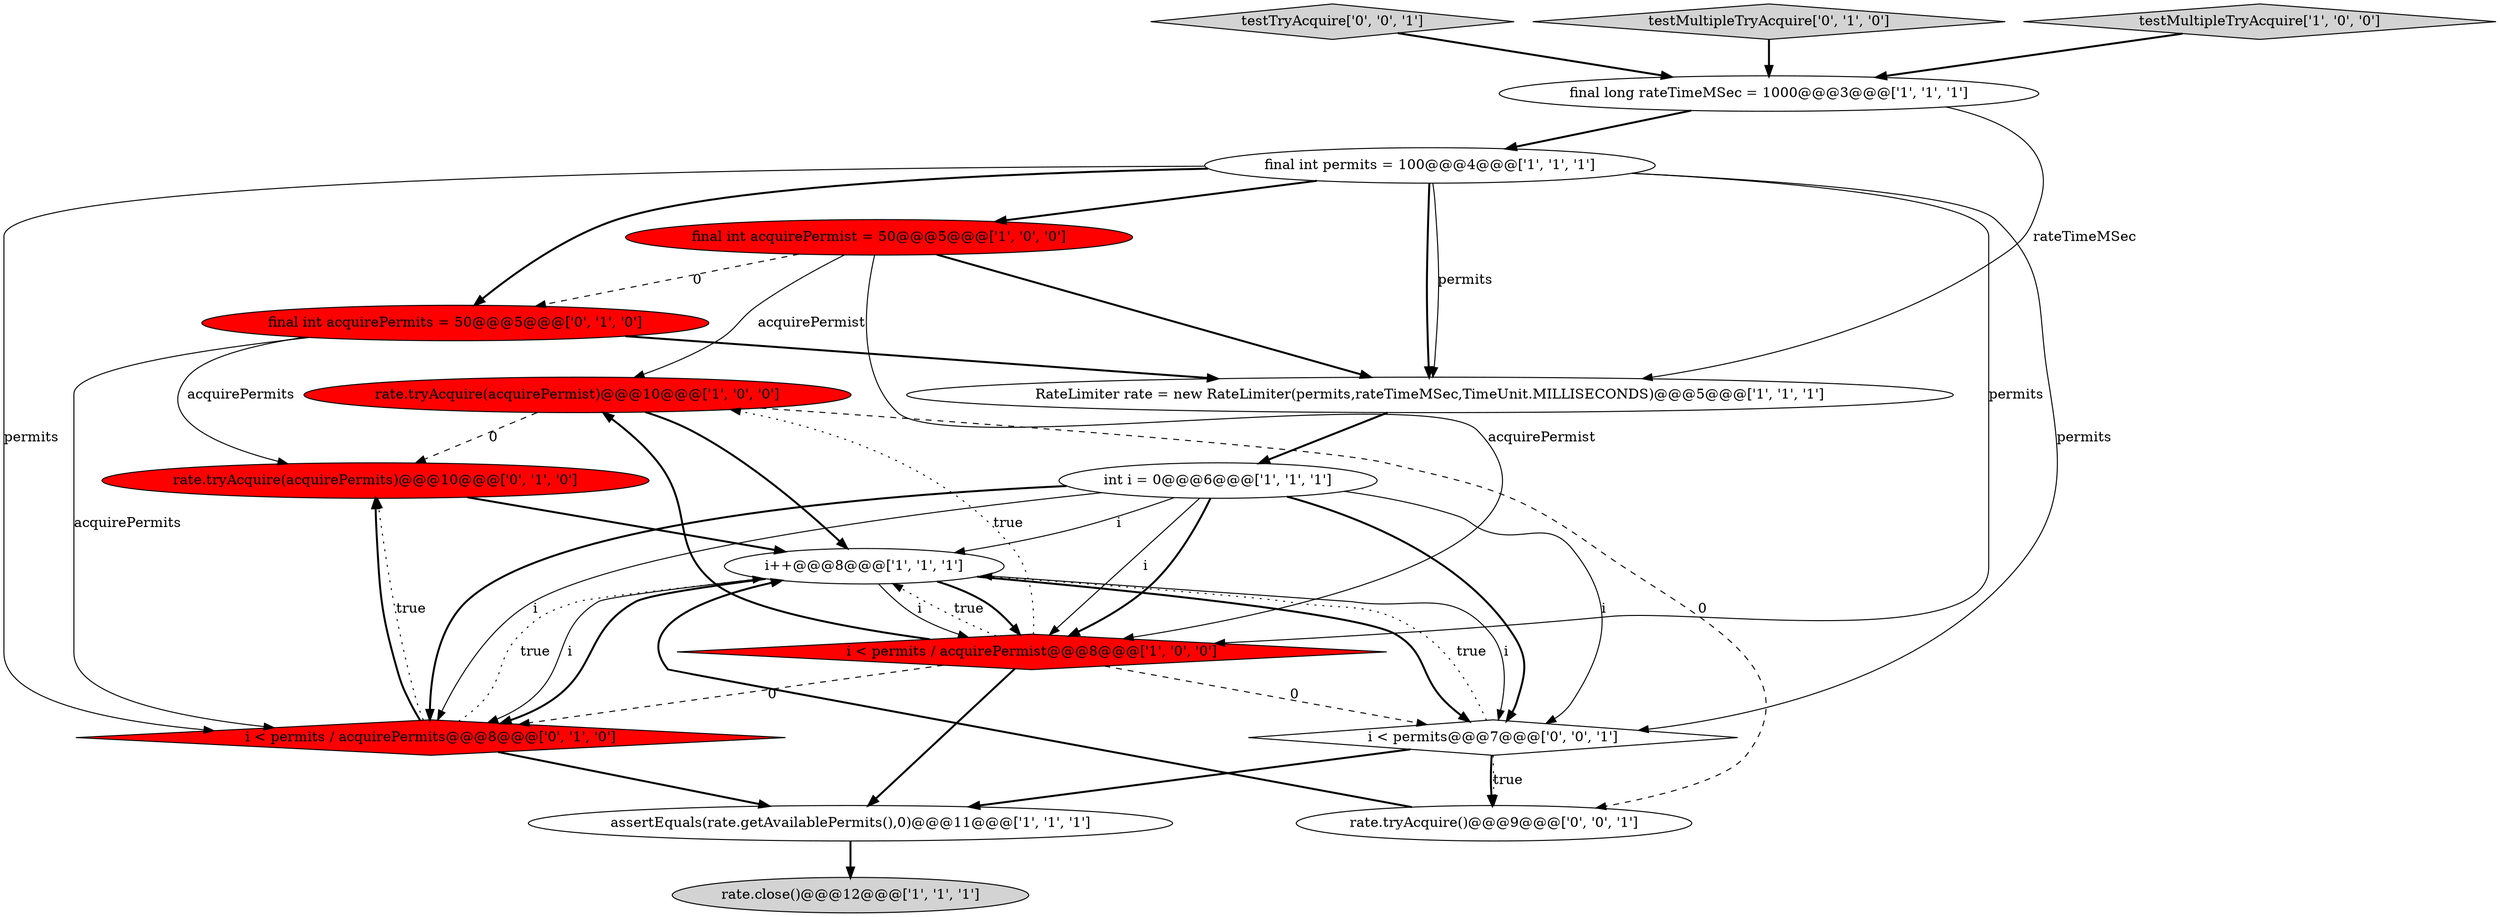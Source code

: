 digraph {
2 [style = filled, label = "final int acquirePermist = 50@@@5@@@['1', '0', '0']", fillcolor = red, shape = ellipse image = "AAA1AAABBB1BBB"];
6 [style = filled, label = "final long rateTimeMSec = 1000@@@3@@@['1', '1', '1']", fillcolor = white, shape = ellipse image = "AAA0AAABBB1BBB"];
9 [style = filled, label = "rate.tryAcquire(acquirePermist)@@@10@@@['1', '0', '0']", fillcolor = red, shape = ellipse image = "AAA1AAABBB1BBB"];
17 [style = filled, label = "testTryAcquire['0', '0', '1']", fillcolor = lightgray, shape = diamond image = "AAA0AAABBB3BBB"];
5 [style = filled, label = "i < permits / acquirePermist@@@8@@@['1', '0', '0']", fillcolor = red, shape = diamond image = "AAA1AAABBB1BBB"];
8 [style = filled, label = "rate.close()@@@12@@@['1', '1', '1']", fillcolor = lightgray, shape = ellipse image = "AAA0AAABBB1BBB"];
16 [style = filled, label = "i < permits@@@7@@@['0', '0', '1']", fillcolor = white, shape = diamond image = "AAA0AAABBB3BBB"];
14 [style = filled, label = "rate.tryAcquire(acquirePermits)@@@10@@@['0', '1', '0']", fillcolor = red, shape = ellipse image = "AAA1AAABBB2BBB"];
11 [style = filled, label = "testMultipleTryAcquire['0', '1', '0']", fillcolor = lightgray, shape = diamond image = "AAA0AAABBB2BBB"];
15 [style = filled, label = "rate.tryAcquire()@@@9@@@['0', '0', '1']", fillcolor = white, shape = ellipse image = "AAA0AAABBB3BBB"];
13 [style = filled, label = "final int acquirePermits = 50@@@5@@@['0', '1', '0']", fillcolor = red, shape = ellipse image = "AAA1AAABBB2BBB"];
7 [style = filled, label = "final int permits = 100@@@4@@@['1', '1', '1']", fillcolor = white, shape = ellipse image = "AAA0AAABBB1BBB"];
1 [style = filled, label = "RateLimiter rate = new RateLimiter(permits,rateTimeMSec,TimeUnit.MILLISECONDS)@@@5@@@['1', '1', '1']", fillcolor = white, shape = ellipse image = "AAA0AAABBB1BBB"];
10 [style = filled, label = "testMultipleTryAcquire['1', '0', '0']", fillcolor = lightgray, shape = diamond image = "AAA0AAABBB1BBB"];
0 [style = filled, label = "i++@@@8@@@['1', '1', '1']", fillcolor = white, shape = ellipse image = "AAA0AAABBB1BBB"];
3 [style = filled, label = "int i = 0@@@6@@@['1', '1', '1']", fillcolor = white, shape = ellipse image = "AAA0AAABBB1BBB"];
4 [style = filled, label = "assertEquals(rate.getAvailablePermits(),0)@@@11@@@['1', '1', '1']", fillcolor = white, shape = ellipse image = "AAA0AAABBB1BBB"];
12 [style = filled, label = "i < permits / acquirePermits@@@8@@@['0', '1', '0']", fillcolor = red, shape = diamond image = "AAA1AAABBB2BBB"];
7->13 [style = bold, label=""];
16->15 [style = bold, label=""];
0->16 [style = bold, label=""];
2->5 [style = solid, label="acquirePermist"];
5->12 [style = dashed, label="0"];
3->16 [style = solid, label="i"];
7->1 [style = bold, label=""];
9->0 [style = bold, label=""];
5->9 [style = bold, label=""];
17->6 [style = bold, label=""];
7->5 [style = solid, label="permits"];
3->5 [style = solid, label="i"];
0->12 [style = solid, label="i"];
2->1 [style = bold, label=""];
0->12 [style = bold, label=""];
11->6 [style = bold, label=""];
2->9 [style = solid, label="acquirePermist"];
1->3 [style = bold, label=""];
7->12 [style = solid, label="permits"];
13->12 [style = solid, label="acquirePermits"];
5->0 [style = dotted, label="true"];
3->12 [style = bold, label=""];
3->16 [style = bold, label=""];
6->1 [style = solid, label="rateTimeMSec"];
10->6 [style = bold, label=""];
13->1 [style = bold, label=""];
0->5 [style = solid, label="i"];
3->0 [style = solid, label="i"];
5->16 [style = dashed, label="0"];
3->12 [style = solid, label="i"];
12->14 [style = dotted, label="true"];
3->5 [style = bold, label=""];
9->14 [style = dashed, label="0"];
16->0 [style = dotted, label="true"];
14->0 [style = bold, label=""];
12->4 [style = bold, label=""];
9->15 [style = dashed, label="0"];
0->16 [style = solid, label="i"];
7->16 [style = solid, label="permits"];
7->2 [style = bold, label=""];
2->13 [style = dashed, label="0"];
15->0 [style = bold, label=""];
5->4 [style = bold, label=""];
12->14 [style = bold, label=""];
7->1 [style = solid, label="permits"];
12->0 [style = dotted, label="true"];
5->9 [style = dotted, label="true"];
4->8 [style = bold, label=""];
16->4 [style = bold, label=""];
6->7 [style = bold, label=""];
13->14 [style = solid, label="acquirePermits"];
0->5 [style = bold, label=""];
16->15 [style = dotted, label="true"];
}
